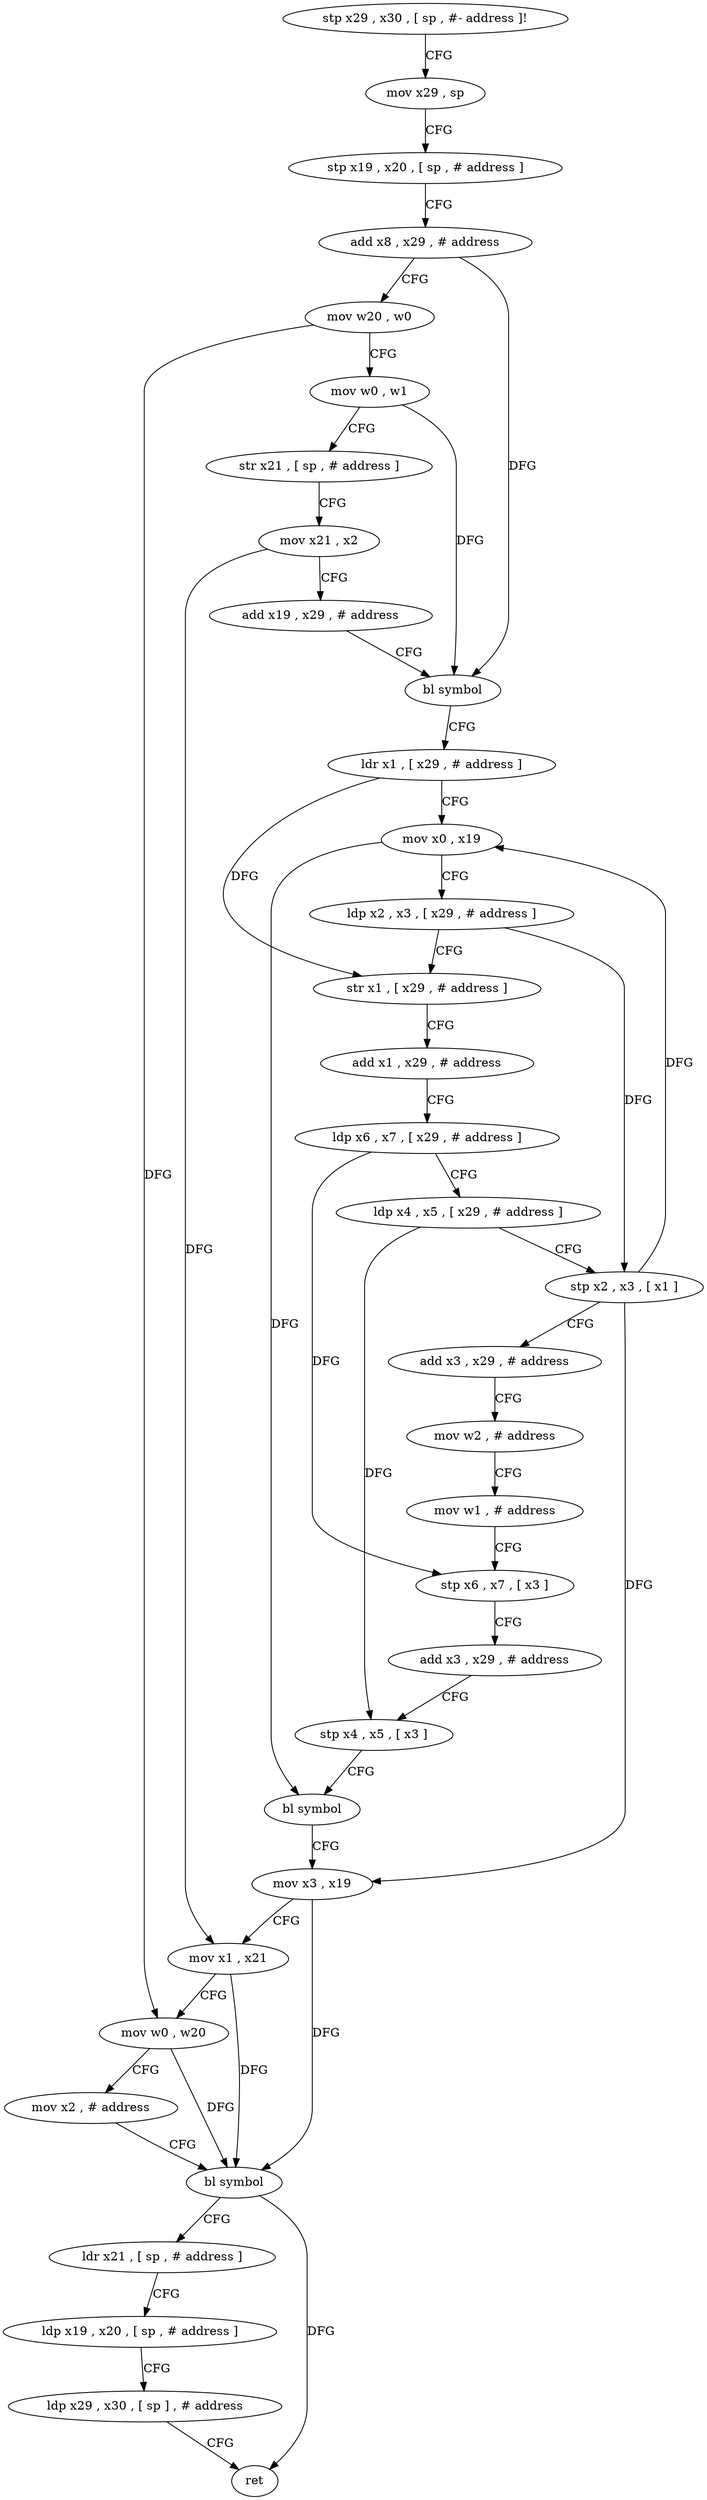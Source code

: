 digraph "func" {
"4229792" [label = "stp x29 , x30 , [ sp , #- address ]!" ]
"4229796" [label = "mov x29 , sp" ]
"4229800" [label = "stp x19 , x20 , [ sp , # address ]" ]
"4229804" [label = "add x8 , x29 , # address" ]
"4229808" [label = "mov w20 , w0" ]
"4229812" [label = "mov w0 , w1" ]
"4229816" [label = "str x21 , [ sp , # address ]" ]
"4229820" [label = "mov x21 , x2" ]
"4229824" [label = "add x19 , x29 , # address" ]
"4229828" [label = "bl symbol" ]
"4229832" [label = "ldr x1 , [ x29 , # address ]" ]
"4229836" [label = "mov x0 , x19" ]
"4229840" [label = "ldp x2 , x3 , [ x29 , # address ]" ]
"4229844" [label = "str x1 , [ x29 , # address ]" ]
"4229848" [label = "add x1 , x29 , # address" ]
"4229852" [label = "ldp x6 , x7 , [ x29 , # address ]" ]
"4229856" [label = "ldp x4 , x5 , [ x29 , # address ]" ]
"4229860" [label = "stp x2 , x3 , [ x1 ]" ]
"4229864" [label = "add x3 , x29 , # address" ]
"4229868" [label = "mov w2 , # address" ]
"4229872" [label = "mov w1 , # address" ]
"4229876" [label = "stp x6 , x7 , [ x3 ]" ]
"4229880" [label = "add x3 , x29 , # address" ]
"4229884" [label = "stp x4 , x5 , [ x3 ]" ]
"4229888" [label = "bl symbol" ]
"4229892" [label = "mov x3 , x19" ]
"4229896" [label = "mov x1 , x21" ]
"4229900" [label = "mov w0 , w20" ]
"4229904" [label = "mov x2 , # address" ]
"4229908" [label = "bl symbol" ]
"4229912" [label = "ldr x21 , [ sp , # address ]" ]
"4229916" [label = "ldp x19 , x20 , [ sp , # address ]" ]
"4229920" [label = "ldp x29 , x30 , [ sp ] , # address" ]
"4229924" [label = "ret" ]
"4229792" -> "4229796" [ label = "CFG" ]
"4229796" -> "4229800" [ label = "CFG" ]
"4229800" -> "4229804" [ label = "CFG" ]
"4229804" -> "4229808" [ label = "CFG" ]
"4229804" -> "4229828" [ label = "DFG" ]
"4229808" -> "4229812" [ label = "CFG" ]
"4229808" -> "4229900" [ label = "DFG" ]
"4229812" -> "4229816" [ label = "CFG" ]
"4229812" -> "4229828" [ label = "DFG" ]
"4229816" -> "4229820" [ label = "CFG" ]
"4229820" -> "4229824" [ label = "CFG" ]
"4229820" -> "4229896" [ label = "DFG" ]
"4229824" -> "4229828" [ label = "CFG" ]
"4229828" -> "4229832" [ label = "CFG" ]
"4229832" -> "4229836" [ label = "CFG" ]
"4229832" -> "4229844" [ label = "DFG" ]
"4229836" -> "4229840" [ label = "CFG" ]
"4229836" -> "4229888" [ label = "DFG" ]
"4229840" -> "4229844" [ label = "CFG" ]
"4229840" -> "4229860" [ label = "DFG" ]
"4229844" -> "4229848" [ label = "CFG" ]
"4229848" -> "4229852" [ label = "CFG" ]
"4229852" -> "4229856" [ label = "CFG" ]
"4229852" -> "4229876" [ label = "DFG" ]
"4229856" -> "4229860" [ label = "CFG" ]
"4229856" -> "4229884" [ label = "DFG" ]
"4229860" -> "4229864" [ label = "CFG" ]
"4229860" -> "4229836" [ label = "DFG" ]
"4229860" -> "4229892" [ label = "DFG" ]
"4229864" -> "4229868" [ label = "CFG" ]
"4229868" -> "4229872" [ label = "CFG" ]
"4229872" -> "4229876" [ label = "CFG" ]
"4229876" -> "4229880" [ label = "CFG" ]
"4229880" -> "4229884" [ label = "CFG" ]
"4229884" -> "4229888" [ label = "CFG" ]
"4229888" -> "4229892" [ label = "CFG" ]
"4229892" -> "4229896" [ label = "CFG" ]
"4229892" -> "4229908" [ label = "DFG" ]
"4229896" -> "4229900" [ label = "CFG" ]
"4229896" -> "4229908" [ label = "DFG" ]
"4229900" -> "4229904" [ label = "CFG" ]
"4229900" -> "4229908" [ label = "DFG" ]
"4229904" -> "4229908" [ label = "CFG" ]
"4229908" -> "4229912" [ label = "CFG" ]
"4229908" -> "4229924" [ label = "DFG" ]
"4229912" -> "4229916" [ label = "CFG" ]
"4229916" -> "4229920" [ label = "CFG" ]
"4229920" -> "4229924" [ label = "CFG" ]
}
